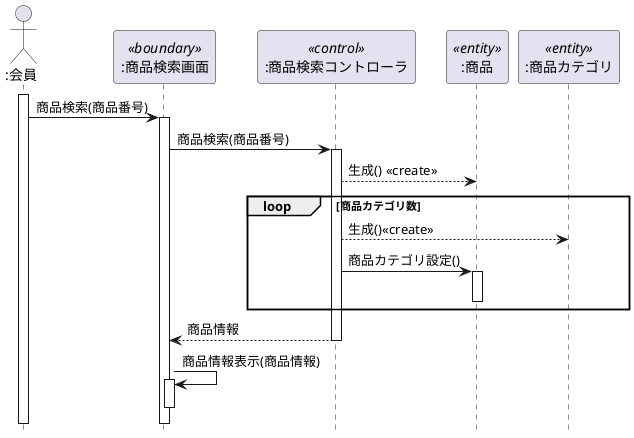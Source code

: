 @startuml
hide footbox
actor ":会員" as user
participant ":商品検索画面" as sarch <<boundary>>
participant ":商品検索コントローラ"  as control <<control>>
participant ":商品" as goods <<entity>>
participant ":商品カテゴリ" as category <<entity>>
activate user
user -> sarch :商品検索(商品番号)
activate sarch
sarch -> control :商品検索(商品番号)
activate control
control --> goods :生成() <<create>>
loop 商品カテゴリ数
control --> category :生成()<<create>>
control -> goods :商品カテゴリ設定()
activate goods
deactivate goods
end loop
sarch <-- control :商品情報
deactivate control
sarch -> sarch :商品情報表示(商品情報)
activate sarch 
deactivate sarch
@enduml